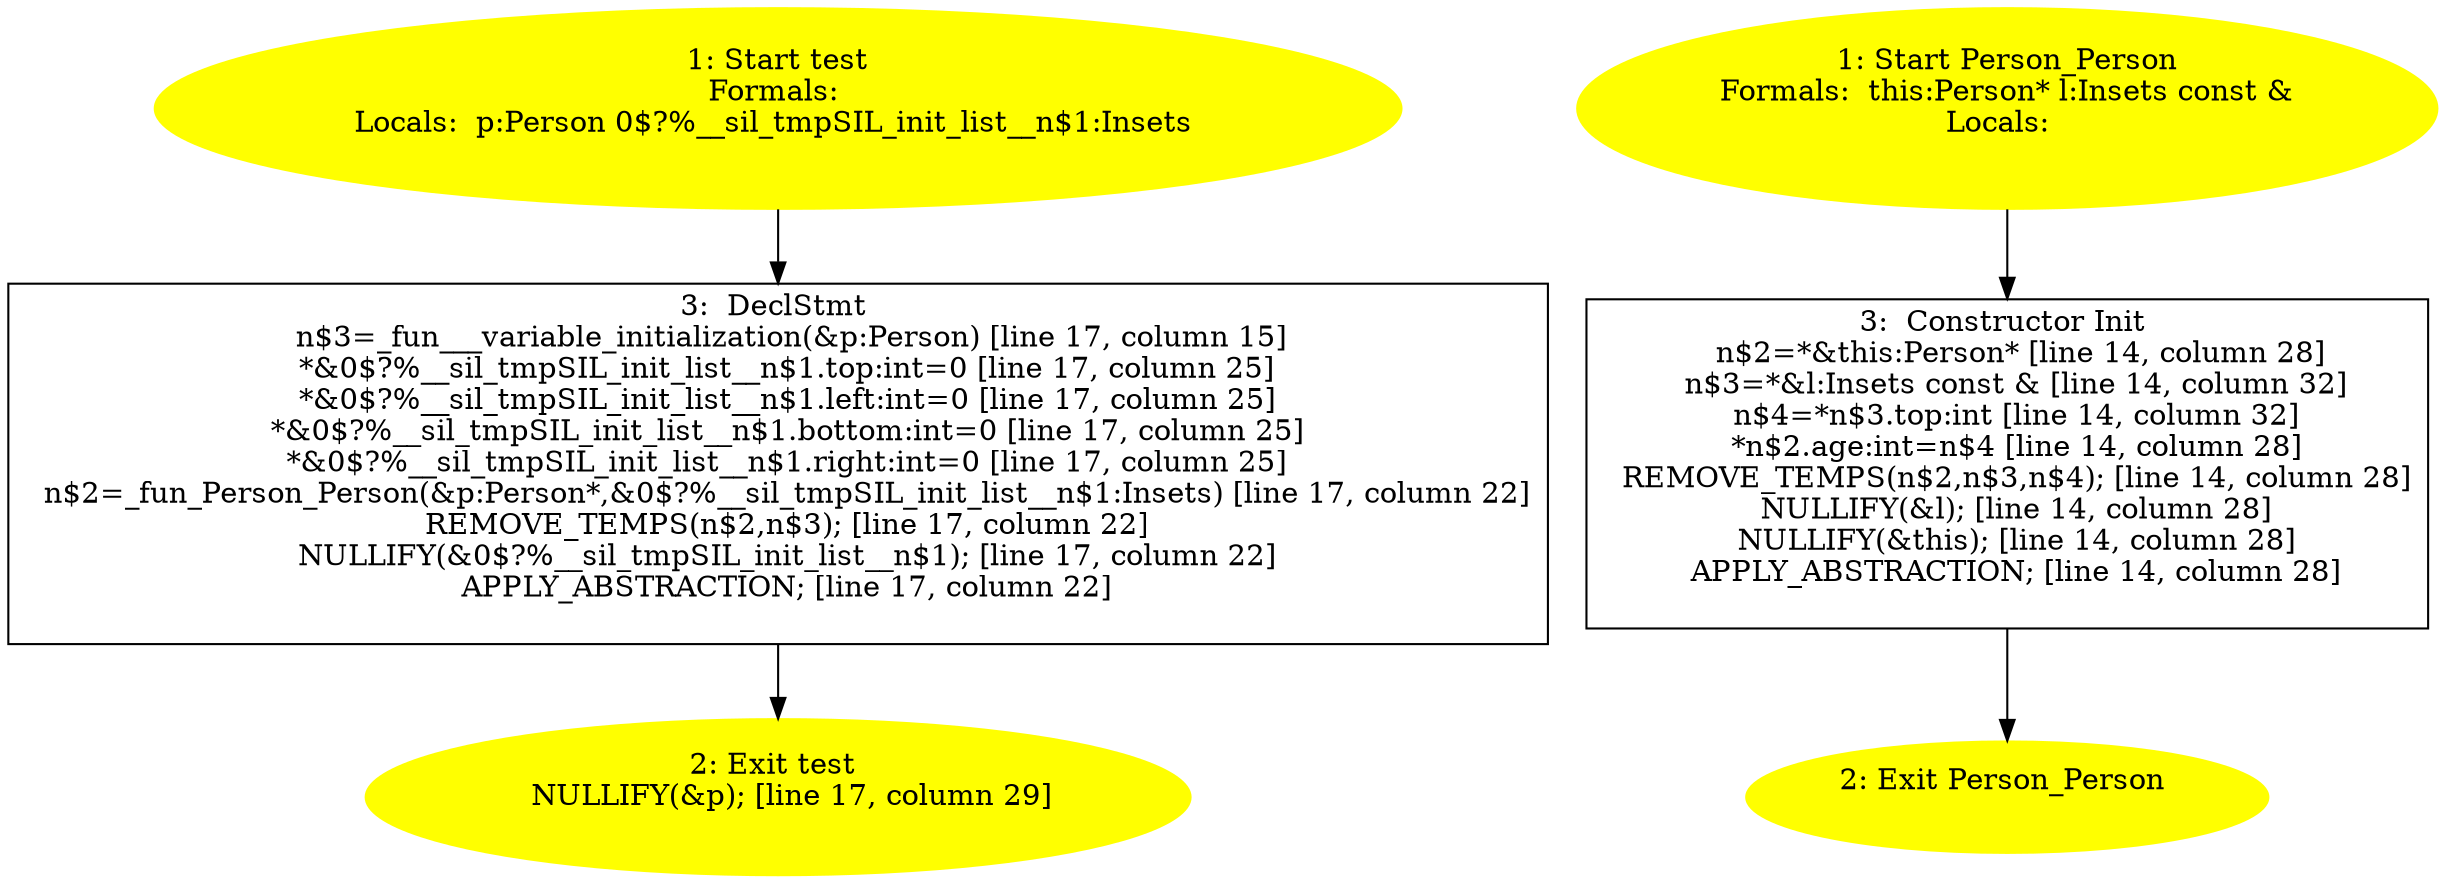 /* @generated */
digraph cfg {
"test#18241244337164948030.afc14f193ad97442f67ac7183be789bc_1" [label="1: Start test\nFormals: \nLocals:  p:Person 0$?%__sil_tmpSIL_init_list__n$1:Insets \n  " color=yellow style=filled]
	

	 "test#18241244337164948030.afc14f193ad97442f67ac7183be789bc_1" -> "test#18241244337164948030.afc14f193ad97442f67ac7183be789bc_3" ;
"test#18241244337164948030.afc14f193ad97442f67ac7183be789bc_2" [label="2: Exit test \n   NULLIFY(&p); [line 17, column 29]\n " color=yellow style=filled]
	

"test#18241244337164948030.afc14f193ad97442f67ac7183be789bc_3" [label="3:  DeclStmt \n   n$3=_fun___variable_initialization(&p:Person) [line 17, column 15]\n  *&0$?%__sil_tmpSIL_init_list__n$1.top:int=0 [line 17, column 25]\n  *&0$?%__sil_tmpSIL_init_list__n$1.left:int=0 [line 17, column 25]\n  *&0$?%__sil_tmpSIL_init_list__n$1.bottom:int=0 [line 17, column 25]\n  *&0$?%__sil_tmpSIL_init_list__n$1.right:int=0 [line 17, column 25]\n  n$2=_fun_Person_Person(&p:Person*,&0$?%__sil_tmpSIL_init_list__n$1:Insets) [line 17, column 22]\n  REMOVE_TEMPS(n$2,n$3); [line 17, column 22]\n  NULLIFY(&0$?%__sil_tmpSIL_init_list__n$1); [line 17, column 22]\n  APPLY_ABSTRACTION; [line 17, column 22]\n " shape="box"]
	

	 "test#18241244337164948030.afc14f193ad97442f67ac7183be789bc_3" -> "test#18241244337164948030.afc14f193ad97442f67ac7183be789bc_2" ;
"Person#Person#{5857402560744521252}.6ef0efc697f825c2030746b71de7fd56_1" [label="1: Start Person_Person\nFormals:  this:Person* l:Insets const &\nLocals:  \n  " color=yellow style=filled]
	

	 "Person#Person#{5857402560744521252}.6ef0efc697f825c2030746b71de7fd56_1" -> "Person#Person#{5857402560744521252}.6ef0efc697f825c2030746b71de7fd56_3" ;
"Person#Person#{5857402560744521252}.6ef0efc697f825c2030746b71de7fd56_2" [label="2: Exit Person_Person \n  " color=yellow style=filled]
	

"Person#Person#{5857402560744521252}.6ef0efc697f825c2030746b71de7fd56_3" [label="3:  Constructor Init \n   n$2=*&this:Person* [line 14, column 28]\n  n$3=*&l:Insets const & [line 14, column 32]\n  n$4=*n$3.top:int [line 14, column 32]\n  *n$2.age:int=n$4 [line 14, column 28]\n  REMOVE_TEMPS(n$2,n$3,n$4); [line 14, column 28]\n  NULLIFY(&l); [line 14, column 28]\n  NULLIFY(&this); [line 14, column 28]\n  APPLY_ABSTRACTION; [line 14, column 28]\n " shape="box"]
	

	 "Person#Person#{5857402560744521252}.6ef0efc697f825c2030746b71de7fd56_3" -> "Person#Person#{5857402560744521252}.6ef0efc697f825c2030746b71de7fd56_2" ;
}
